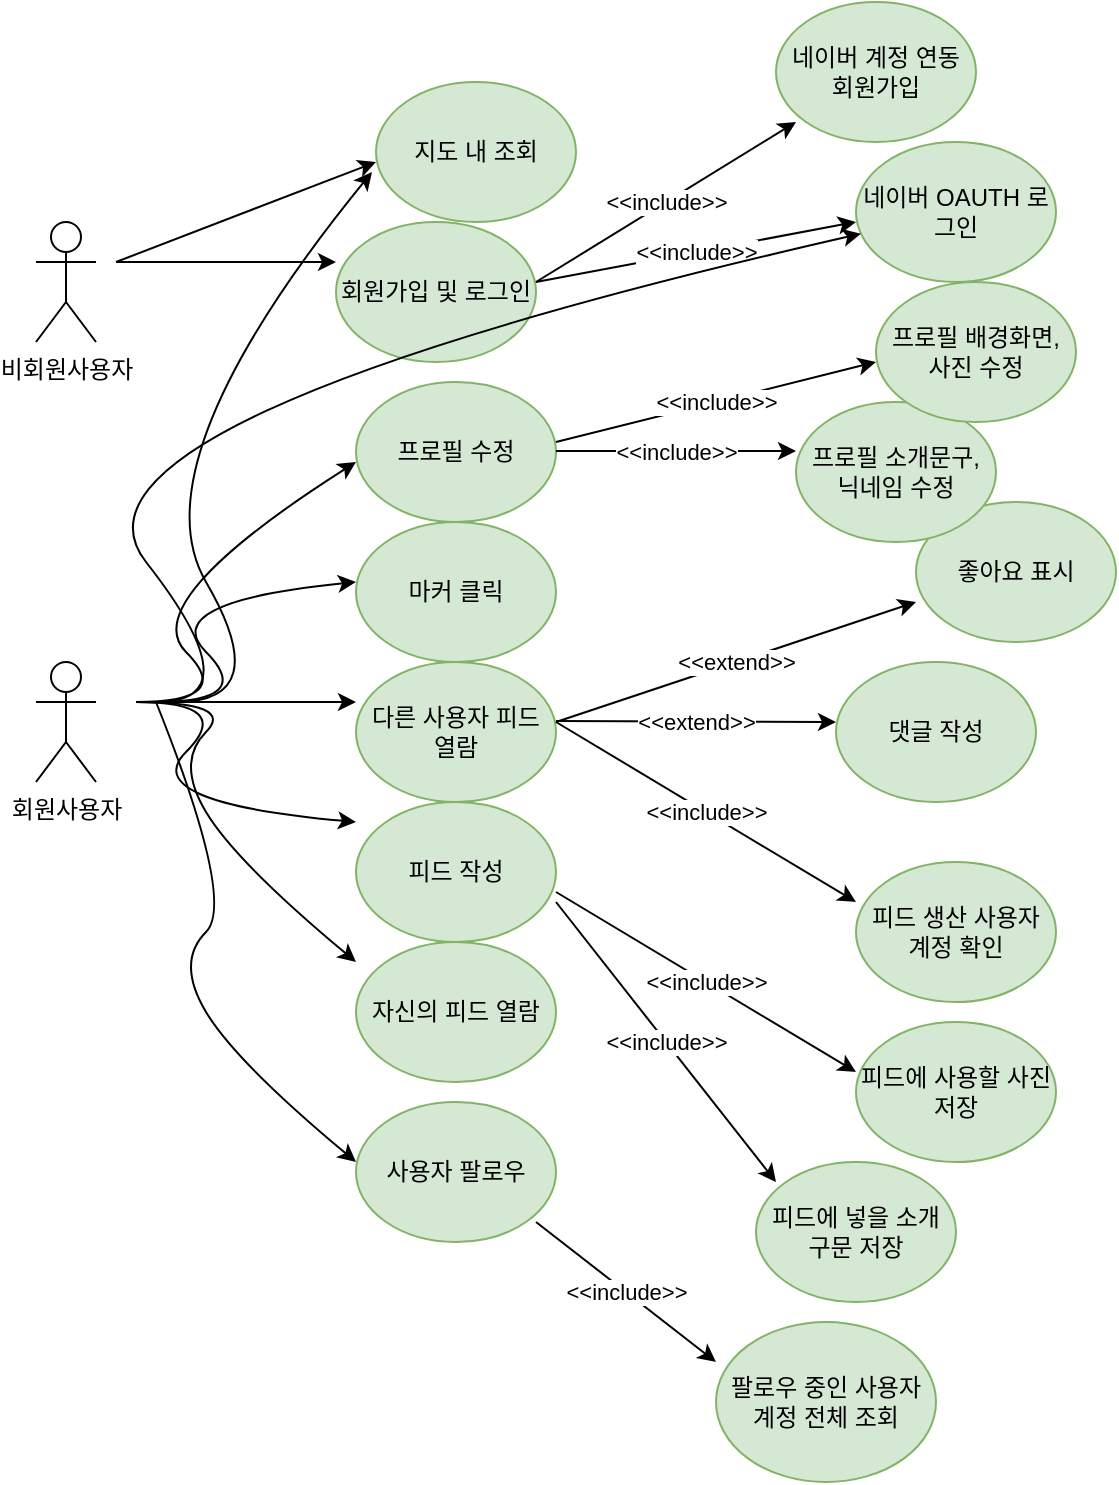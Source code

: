 <mxfile version="26.2.14">
  <diagram name="페이지-1" id="urIDUfc3trd2cufIDVLh">
    <mxGraphModel dx="1426" dy="789" grid="1" gridSize="10" guides="1" tooltips="1" connect="1" arrows="1" fold="1" page="1" pageScale="1" pageWidth="827" pageHeight="1169" math="0" shadow="0">
      <root>
        <mxCell id="0" />
        <mxCell id="1" parent="0" />
        <mxCell id="2iNWn408WccKhm5WGfMC-1" value="비회원사용자" style="shape=umlActor;verticalLabelPosition=bottom;verticalAlign=top;html=1;outlineConnect=0;" vertex="1" parent="1">
          <mxGeometry x="130" y="160" width="30" height="60" as="geometry" />
        </mxCell>
        <mxCell id="2iNWn408WccKhm5WGfMC-2" value="회원사용자" style="shape=umlActor;verticalLabelPosition=bottom;verticalAlign=top;html=1;outlineConnect=0;" vertex="1" parent="1">
          <mxGeometry x="130" y="380" width="30" height="60" as="geometry" />
        </mxCell>
        <mxCell id="2iNWn408WccKhm5WGfMC-3" value="" style="endArrow=classic;html=1;rounded=0;" edge="1" parent="1">
          <mxGeometry width="50" height="50" relative="1" as="geometry">
            <mxPoint x="170" y="180" as="sourcePoint" />
            <mxPoint x="280" y="180" as="targetPoint" />
            <Array as="points" />
          </mxGeometry>
        </mxCell>
        <mxCell id="2iNWn408WccKhm5WGfMC-4" value="" style="endArrow=classic;html=1;rounded=0;" edge="1" parent="1">
          <mxGeometry width="50" height="50" relative="1" as="geometry">
            <mxPoint x="170" y="180" as="sourcePoint" />
            <mxPoint x="300" y="130" as="targetPoint" />
            <Array as="points" />
          </mxGeometry>
        </mxCell>
        <mxCell id="2iNWn408WccKhm5WGfMC-5" value="지도 내 조회" style="ellipse;whiteSpace=wrap;html=1;labelBackgroundColor=none;fillColor=#d5e8d4;strokeColor=#82b366;" vertex="1" parent="1">
          <mxGeometry x="300" y="90" width="100" height="70" as="geometry" />
        </mxCell>
        <mxCell id="2iNWn408WccKhm5WGfMC-6" value="회원가입 및 로그인" style="ellipse;whiteSpace=wrap;html=1;labelBackgroundColor=none;fillColor=#d5e8d4;strokeColor=#82b366;" vertex="1" parent="1">
          <mxGeometry x="280" y="160" width="100" height="70" as="geometry" />
        </mxCell>
        <mxCell id="2iNWn408WccKhm5WGfMC-8" value="" style="endArrow=classic;html=1;rounded=0;" edge="1" parent="1">
          <mxGeometry width="50" height="50" relative="1" as="geometry">
            <mxPoint x="180" y="400" as="sourcePoint" />
            <mxPoint x="290" y="400" as="targetPoint" />
            <Array as="points" />
          </mxGeometry>
        </mxCell>
        <mxCell id="2iNWn408WccKhm5WGfMC-9" value="" style="curved=1;endArrow=classic;html=1;rounded=0;" edge="1" parent="1">
          <mxGeometry width="50" height="50" relative="1" as="geometry">
            <mxPoint x="180" y="400" as="sourcePoint" />
            <mxPoint x="290" y="280" as="targetPoint" />
            <Array as="points">
              <mxPoint x="230" y="400" />
              <mxPoint x="180" y="350" />
            </Array>
          </mxGeometry>
        </mxCell>
        <mxCell id="2iNWn408WccKhm5WGfMC-10" value="" style="curved=1;endArrow=classic;html=1;rounded=0;" edge="1" parent="1">
          <mxGeometry width="50" height="50" relative="1" as="geometry">
            <mxPoint x="190" y="400" as="sourcePoint" />
            <mxPoint x="290" y="340" as="targetPoint" />
            <Array as="points">
              <mxPoint x="240" y="400" />
              <mxPoint x="190" y="350" />
            </Array>
          </mxGeometry>
        </mxCell>
        <mxCell id="2iNWn408WccKhm5WGfMC-11" value="" style="curved=1;endArrow=classic;html=1;rounded=0;" edge="1" parent="1">
          <mxGeometry width="50" height="50" relative="1" as="geometry">
            <mxPoint x="180" y="400" as="sourcePoint" />
            <mxPoint x="290" y="460" as="targetPoint" />
            <Array as="points">
              <mxPoint x="230" y="400" />
              <mxPoint x="180" y="450" />
            </Array>
          </mxGeometry>
        </mxCell>
        <mxCell id="2iNWn408WccKhm5WGfMC-12" value="" style="curved=1;endArrow=classic;html=1;rounded=0;" edge="1" parent="1">
          <mxGeometry width="50" height="50" relative="1" as="geometry">
            <mxPoint x="180" y="400" as="sourcePoint" />
            <mxPoint x="290" y="530" as="targetPoint" />
            <Array as="points">
              <mxPoint x="230" y="400" />
              <mxPoint x="200" y="430" />
              <mxPoint x="230" y="480" />
            </Array>
          </mxGeometry>
        </mxCell>
        <mxCell id="2iNWn408WccKhm5WGfMC-13" value="프로필 수정" style="ellipse;whiteSpace=wrap;html=1;labelBackgroundColor=none;fillColor=#d5e8d4;strokeColor=#82b366;" vertex="1" parent="1">
          <mxGeometry x="290" y="240" width="100" height="70" as="geometry" />
        </mxCell>
        <mxCell id="2iNWn408WccKhm5WGfMC-14" value="마커 클릭" style="ellipse;whiteSpace=wrap;html=1;labelBackgroundColor=none;fillColor=#d5e8d4;strokeColor=#82b366;" vertex="1" parent="1">
          <mxGeometry x="290" y="310" width="100" height="70" as="geometry" />
        </mxCell>
        <mxCell id="2iNWn408WccKhm5WGfMC-15" value="다른 사용자 피드 열람" style="ellipse;whiteSpace=wrap;html=1;labelBackgroundColor=none;fillColor=#d5e8d4;strokeColor=#82b366;" vertex="1" parent="1">
          <mxGeometry x="290" y="380" width="100" height="70" as="geometry" />
        </mxCell>
        <mxCell id="2iNWn408WccKhm5WGfMC-16" value="피드 작성" style="ellipse;whiteSpace=wrap;html=1;labelBackgroundColor=none;fillColor=#d5e8d4;strokeColor=#82b366;" vertex="1" parent="1">
          <mxGeometry x="290" y="450" width="100" height="70" as="geometry" />
        </mxCell>
        <mxCell id="2iNWn408WccKhm5WGfMC-17" value="자신의 피드 열람" style="ellipse;whiteSpace=wrap;html=1;labelBackgroundColor=none;fillColor=#d5e8d4;strokeColor=#82b366;" vertex="1" parent="1">
          <mxGeometry x="290" y="520" width="100" height="70" as="geometry" />
        </mxCell>
        <mxCell id="2iNWn408WccKhm5WGfMC-19" value="" style="endArrow=classic;html=1;rounded=0;" edge="1" parent="1">
          <mxGeometry relative="1" as="geometry">
            <mxPoint x="380" y="190" as="sourcePoint" />
            <mxPoint x="510" y="110" as="targetPoint" />
          </mxGeometry>
        </mxCell>
        <mxCell id="2iNWn408WccKhm5WGfMC-20" value="&amp;lt;&amp;lt;include&amp;gt;&amp;gt;" style="edgeLabel;resizable=0;html=1;;align=center;verticalAlign=middle;" connectable="0" vertex="1" parent="2iNWn408WccKhm5WGfMC-19">
          <mxGeometry relative="1" as="geometry" />
        </mxCell>
        <mxCell id="2iNWn408WccKhm5WGfMC-21" value="" style="endArrow=classic;html=1;rounded=0;" edge="1" parent="1">
          <mxGeometry relative="1" as="geometry">
            <mxPoint x="380" y="190" as="sourcePoint" />
            <mxPoint x="540" y="160" as="targetPoint" />
          </mxGeometry>
        </mxCell>
        <mxCell id="2iNWn408WccKhm5WGfMC-22" value="&amp;lt;&amp;lt;include&amp;gt;&amp;gt;" style="edgeLabel;resizable=0;html=1;;align=center;verticalAlign=middle;" connectable="0" vertex="1" parent="2iNWn408WccKhm5WGfMC-21">
          <mxGeometry relative="1" as="geometry" />
        </mxCell>
        <mxCell id="2iNWn408WccKhm5WGfMC-23" value="네이버 계정 연동 회원가입" style="ellipse;whiteSpace=wrap;html=1;labelBackgroundColor=none;fillColor=#d5e8d4;strokeColor=#82b366;" vertex="1" parent="1">
          <mxGeometry x="500" y="50" width="100" height="70" as="geometry" />
        </mxCell>
        <mxCell id="2iNWn408WccKhm5WGfMC-24" value="네이버 OAUTH 로그인" style="ellipse;whiteSpace=wrap;html=1;labelBackgroundColor=none;fillColor=#d5e8d4;strokeColor=#82b366;" vertex="1" parent="1">
          <mxGeometry x="540" y="120" width="100" height="70" as="geometry" />
        </mxCell>
        <mxCell id="2iNWn408WccKhm5WGfMC-26" value="" style="curved=1;endArrow=classic;html=1;rounded=0;" edge="1" parent="1">
          <mxGeometry width="50" height="50" relative="1" as="geometry">
            <mxPoint x="190" y="400" as="sourcePoint" />
            <mxPoint x="290" y="630" as="targetPoint" />
            <Array as="points">
              <mxPoint x="230" y="500" />
              <mxPoint x="200" y="530" />
              <mxPoint x="230" y="580" />
            </Array>
          </mxGeometry>
        </mxCell>
        <mxCell id="2iNWn408WccKhm5WGfMC-27" value="사용자 팔로우" style="ellipse;whiteSpace=wrap;html=1;labelBackgroundColor=none;fillColor=#d5e8d4;strokeColor=#82b366;" vertex="1" parent="1">
          <mxGeometry x="290" y="600" width="100" height="70" as="geometry" />
        </mxCell>
        <mxCell id="2iNWn408WccKhm5WGfMC-29" value="" style="endArrow=classic;html=1;rounded=0;" edge="1" parent="1">
          <mxGeometry relative="1" as="geometry">
            <mxPoint x="390" y="409.5" as="sourcePoint" />
            <mxPoint x="530" y="410" as="targetPoint" />
          </mxGeometry>
        </mxCell>
        <mxCell id="2iNWn408WccKhm5WGfMC-30" value="&amp;lt;&amp;lt;extend&amp;gt;&amp;gt;" style="edgeLabel;resizable=0;html=1;;align=center;verticalAlign=middle;" connectable="0" vertex="1" parent="2iNWn408WccKhm5WGfMC-29">
          <mxGeometry relative="1" as="geometry" />
        </mxCell>
        <mxCell id="2iNWn408WccKhm5WGfMC-33" value="" style="endArrow=classic;html=1;rounded=0;" edge="1" parent="1">
          <mxGeometry relative="1" as="geometry">
            <mxPoint x="390" y="410" as="sourcePoint" />
            <mxPoint x="570" y="350" as="targetPoint" />
          </mxGeometry>
        </mxCell>
        <mxCell id="2iNWn408WccKhm5WGfMC-34" value="&amp;lt;&amp;lt;extend&amp;gt;&amp;gt;" style="edgeLabel;resizable=0;html=1;;align=center;verticalAlign=middle;" connectable="0" vertex="1" parent="2iNWn408WccKhm5WGfMC-33">
          <mxGeometry relative="1" as="geometry" />
        </mxCell>
        <mxCell id="2iNWn408WccKhm5WGfMC-35" value="좋아요 표시" style="ellipse;whiteSpace=wrap;html=1;labelBackgroundColor=none;fillColor=#d5e8d4;strokeColor=#82b366;" vertex="1" parent="1">
          <mxGeometry x="570" y="300" width="100" height="70" as="geometry" />
        </mxCell>
        <mxCell id="2iNWn408WccKhm5WGfMC-36" value="댓글 작성" style="ellipse;whiteSpace=wrap;html=1;labelBackgroundColor=none;fillColor=#d5e8d4;strokeColor=#82b366;" vertex="1" parent="1">
          <mxGeometry x="530" y="380" width="100" height="70" as="geometry" />
        </mxCell>
        <mxCell id="2iNWn408WccKhm5WGfMC-37" value="" style="curved=1;endArrow=classic;html=1;rounded=0;entryX=-0.02;entryY=0.643;entryDx=0;entryDy=0;entryPerimeter=0;" edge="1" parent="1" target="2iNWn408WccKhm5WGfMC-5">
          <mxGeometry width="50" height="50" relative="1" as="geometry">
            <mxPoint x="200" y="400" as="sourcePoint" />
            <mxPoint x="250" y="350" as="targetPoint" />
            <Array as="points">
              <mxPoint x="250" y="400" />
              <mxPoint x="180" y="280" />
            </Array>
          </mxGeometry>
        </mxCell>
        <mxCell id="2iNWn408WccKhm5WGfMC-38" value="" style="curved=1;endArrow=classic;html=1;rounded=0;" edge="1" parent="1" target="2iNWn408WccKhm5WGfMC-24">
          <mxGeometry width="50" height="50" relative="1" as="geometry">
            <mxPoint x="190" y="400" as="sourcePoint" />
            <mxPoint x="240" y="350" as="targetPoint" />
            <Array as="points">
              <mxPoint x="240" y="400" />
              <mxPoint x="130" y="260" />
            </Array>
          </mxGeometry>
        </mxCell>
        <mxCell id="2iNWn408WccKhm5WGfMC-39" value="피드 생산 사용자 계정 확인" style="ellipse;whiteSpace=wrap;html=1;labelBackgroundColor=none;fillColor=#d5e8d4;strokeColor=#82b366;" vertex="1" parent="1">
          <mxGeometry x="540" y="480" width="100" height="70" as="geometry" />
        </mxCell>
        <mxCell id="2iNWn408WccKhm5WGfMC-40" value="" style="endArrow=classic;html=1;rounded=0;" edge="1" parent="1">
          <mxGeometry relative="1" as="geometry">
            <mxPoint x="390" y="410" as="sourcePoint" />
            <mxPoint x="540" y="500" as="targetPoint" />
          </mxGeometry>
        </mxCell>
        <mxCell id="2iNWn408WccKhm5WGfMC-41" value="&amp;lt;&amp;lt;include&amp;gt;&amp;gt;" style="edgeLabel;resizable=0;html=1;;align=center;verticalAlign=middle;" connectable="0" vertex="1" parent="2iNWn408WccKhm5WGfMC-40">
          <mxGeometry relative="1" as="geometry" />
        </mxCell>
        <mxCell id="2iNWn408WccKhm5WGfMC-45" value="" style="endArrow=classic;html=1;rounded=0;" edge="1" parent="1">
          <mxGeometry relative="1" as="geometry">
            <mxPoint x="390" y="495" as="sourcePoint" />
            <mxPoint x="540" y="585" as="targetPoint" />
          </mxGeometry>
        </mxCell>
        <mxCell id="2iNWn408WccKhm5WGfMC-46" value="&amp;lt;&amp;lt;include&amp;gt;&amp;gt;" style="edgeLabel;resizable=0;html=1;;align=center;verticalAlign=middle;" connectable="0" vertex="1" parent="2iNWn408WccKhm5WGfMC-45">
          <mxGeometry relative="1" as="geometry" />
        </mxCell>
        <mxCell id="2iNWn408WccKhm5WGfMC-47" value="" style="endArrow=classic;html=1;rounded=0;" edge="1" parent="1">
          <mxGeometry relative="1" as="geometry">
            <mxPoint x="390" y="500" as="sourcePoint" />
            <mxPoint x="500" y="640" as="targetPoint" />
          </mxGeometry>
        </mxCell>
        <mxCell id="2iNWn408WccKhm5WGfMC-48" value="&amp;lt;&amp;lt;include&amp;gt;&amp;gt;" style="edgeLabel;resizable=0;html=1;;align=center;verticalAlign=middle;" connectable="0" vertex="1" parent="2iNWn408WccKhm5WGfMC-47">
          <mxGeometry relative="1" as="geometry" />
        </mxCell>
        <mxCell id="2iNWn408WccKhm5WGfMC-49" value="피드에 사용할 사진 저장" style="ellipse;whiteSpace=wrap;html=1;labelBackgroundColor=none;fillColor=#d5e8d4;strokeColor=#82b366;" vertex="1" parent="1">
          <mxGeometry x="540" y="560" width="100" height="70" as="geometry" />
        </mxCell>
        <mxCell id="2iNWn408WccKhm5WGfMC-50" value="피드에 넣을 소개 구문 저장" style="ellipse;whiteSpace=wrap;html=1;labelBackgroundColor=none;fillColor=#d5e8d4;strokeColor=#82b366;" vertex="1" parent="1">
          <mxGeometry x="490" y="630" width="100" height="70" as="geometry" />
        </mxCell>
        <mxCell id="2iNWn408WccKhm5WGfMC-51" value="" style="endArrow=classic;html=1;rounded=0;" edge="1" parent="1">
          <mxGeometry relative="1" as="geometry">
            <mxPoint x="390" y="270" as="sourcePoint" />
            <mxPoint x="550" y="230" as="targetPoint" />
          </mxGeometry>
        </mxCell>
        <mxCell id="2iNWn408WccKhm5WGfMC-52" value="&amp;lt;&amp;lt;include&amp;gt;&amp;gt;" style="edgeLabel;resizable=0;html=1;;align=center;verticalAlign=middle;" connectable="0" vertex="1" parent="2iNWn408WccKhm5WGfMC-51">
          <mxGeometry relative="1" as="geometry" />
        </mxCell>
        <mxCell id="2iNWn408WccKhm5WGfMC-53" value="" style="endArrow=classic;html=1;rounded=0;" edge="1" parent="1">
          <mxGeometry relative="1" as="geometry">
            <mxPoint x="390" y="274.5" as="sourcePoint" />
            <mxPoint x="510" y="274.5" as="targetPoint" />
          </mxGeometry>
        </mxCell>
        <mxCell id="2iNWn408WccKhm5WGfMC-54" value="&amp;lt;&amp;lt;include&amp;gt;&amp;gt;" style="edgeLabel;resizable=0;html=1;;align=center;verticalAlign=middle;" connectable="0" vertex="1" parent="2iNWn408WccKhm5WGfMC-53">
          <mxGeometry relative="1" as="geometry" />
        </mxCell>
        <mxCell id="2iNWn408WccKhm5WGfMC-55" value="프로필 소개문구, 닉네임 수정" style="ellipse;whiteSpace=wrap;html=1;labelBackgroundColor=none;fillColor=#d5e8d4;strokeColor=#82b366;" vertex="1" parent="1">
          <mxGeometry x="510" y="250" width="100" height="70" as="geometry" />
        </mxCell>
        <mxCell id="2iNWn408WccKhm5WGfMC-56" value="프로필 배경화면, 사진 수정" style="ellipse;whiteSpace=wrap;html=1;labelBackgroundColor=none;fillColor=#d5e8d4;strokeColor=#82b366;" vertex="1" parent="1">
          <mxGeometry x="550" y="190" width="100" height="70" as="geometry" />
        </mxCell>
        <mxCell id="2iNWn408WccKhm5WGfMC-60" value="" style="endArrow=classic;html=1;rounded=0;" edge="1" parent="1">
          <mxGeometry relative="1" as="geometry">
            <mxPoint x="380" y="660" as="sourcePoint" />
            <mxPoint x="470" y="730" as="targetPoint" />
          </mxGeometry>
        </mxCell>
        <mxCell id="2iNWn408WccKhm5WGfMC-61" value="&amp;lt;&amp;lt;include&amp;gt;&amp;gt;" style="edgeLabel;resizable=0;html=1;;align=center;verticalAlign=middle;" connectable="0" vertex="1" parent="2iNWn408WccKhm5WGfMC-60">
          <mxGeometry relative="1" as="geometry" />
        </mxCell>
        <mxCell id="2iNWn408WccKhm5WGfMC-62" value="팔로우 중인 사용자 계정 전체 조회" style="ellipse;whiteSpace=wrap;html=1;labelBackgroundColor=none;fillColor=#d5e8d4;strokeColor=#82b366;" vertex="1" parent="1">
          <mxGeometry x="470" y="710" width="110" height="80" as="geometry" />
        </mxCell>
      </root>
    </mxGraphModel>
  </diagram>
</mxfile>
